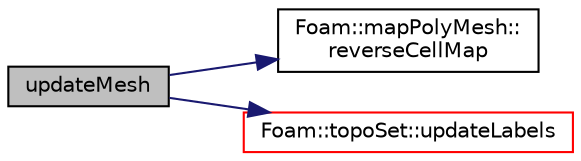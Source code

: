 digraph "updateMesh"
{
  bgcolor="transparent";
  edge [fontname="Helvetica",fontsize="10",labelfontname="Helvetica",labelfontsize="10"];
  node [fontname="Helvetica",fontsize="10",shape=record];
  rankdir="LR";
  Node1 [label="updateMesh",height=0.2,width=0.4,color="black", fillcolor="grey75", style="filled", fontcolor="black"];
  Node1 -> Node2 [color="midnightblue",fontsize="10",style="solid",fontname="Helvetica"];
  Node2 [label="Foam::mapPolyMesh::\lreverseCellMap",height=0.2,width=0.4,color="black",URL="$a01431.html#a8a6b8133ecc052e64b425643f3fe0082",tooltip="Reverse cell map. "];
  Node1 -> Node3 [color="midnightblue",fontsize="10",style="solid",fontname="Helvetica"];
  Node3 [label="Foam::topoSet::updateLabels",height=0.2,width=0.4,color="red",URL="$a02635.html#a76dc5c3d4ea7b397d6ac447e1bb37630",tooltip="Update map from map. Used to update cell/face labels. "];
}
